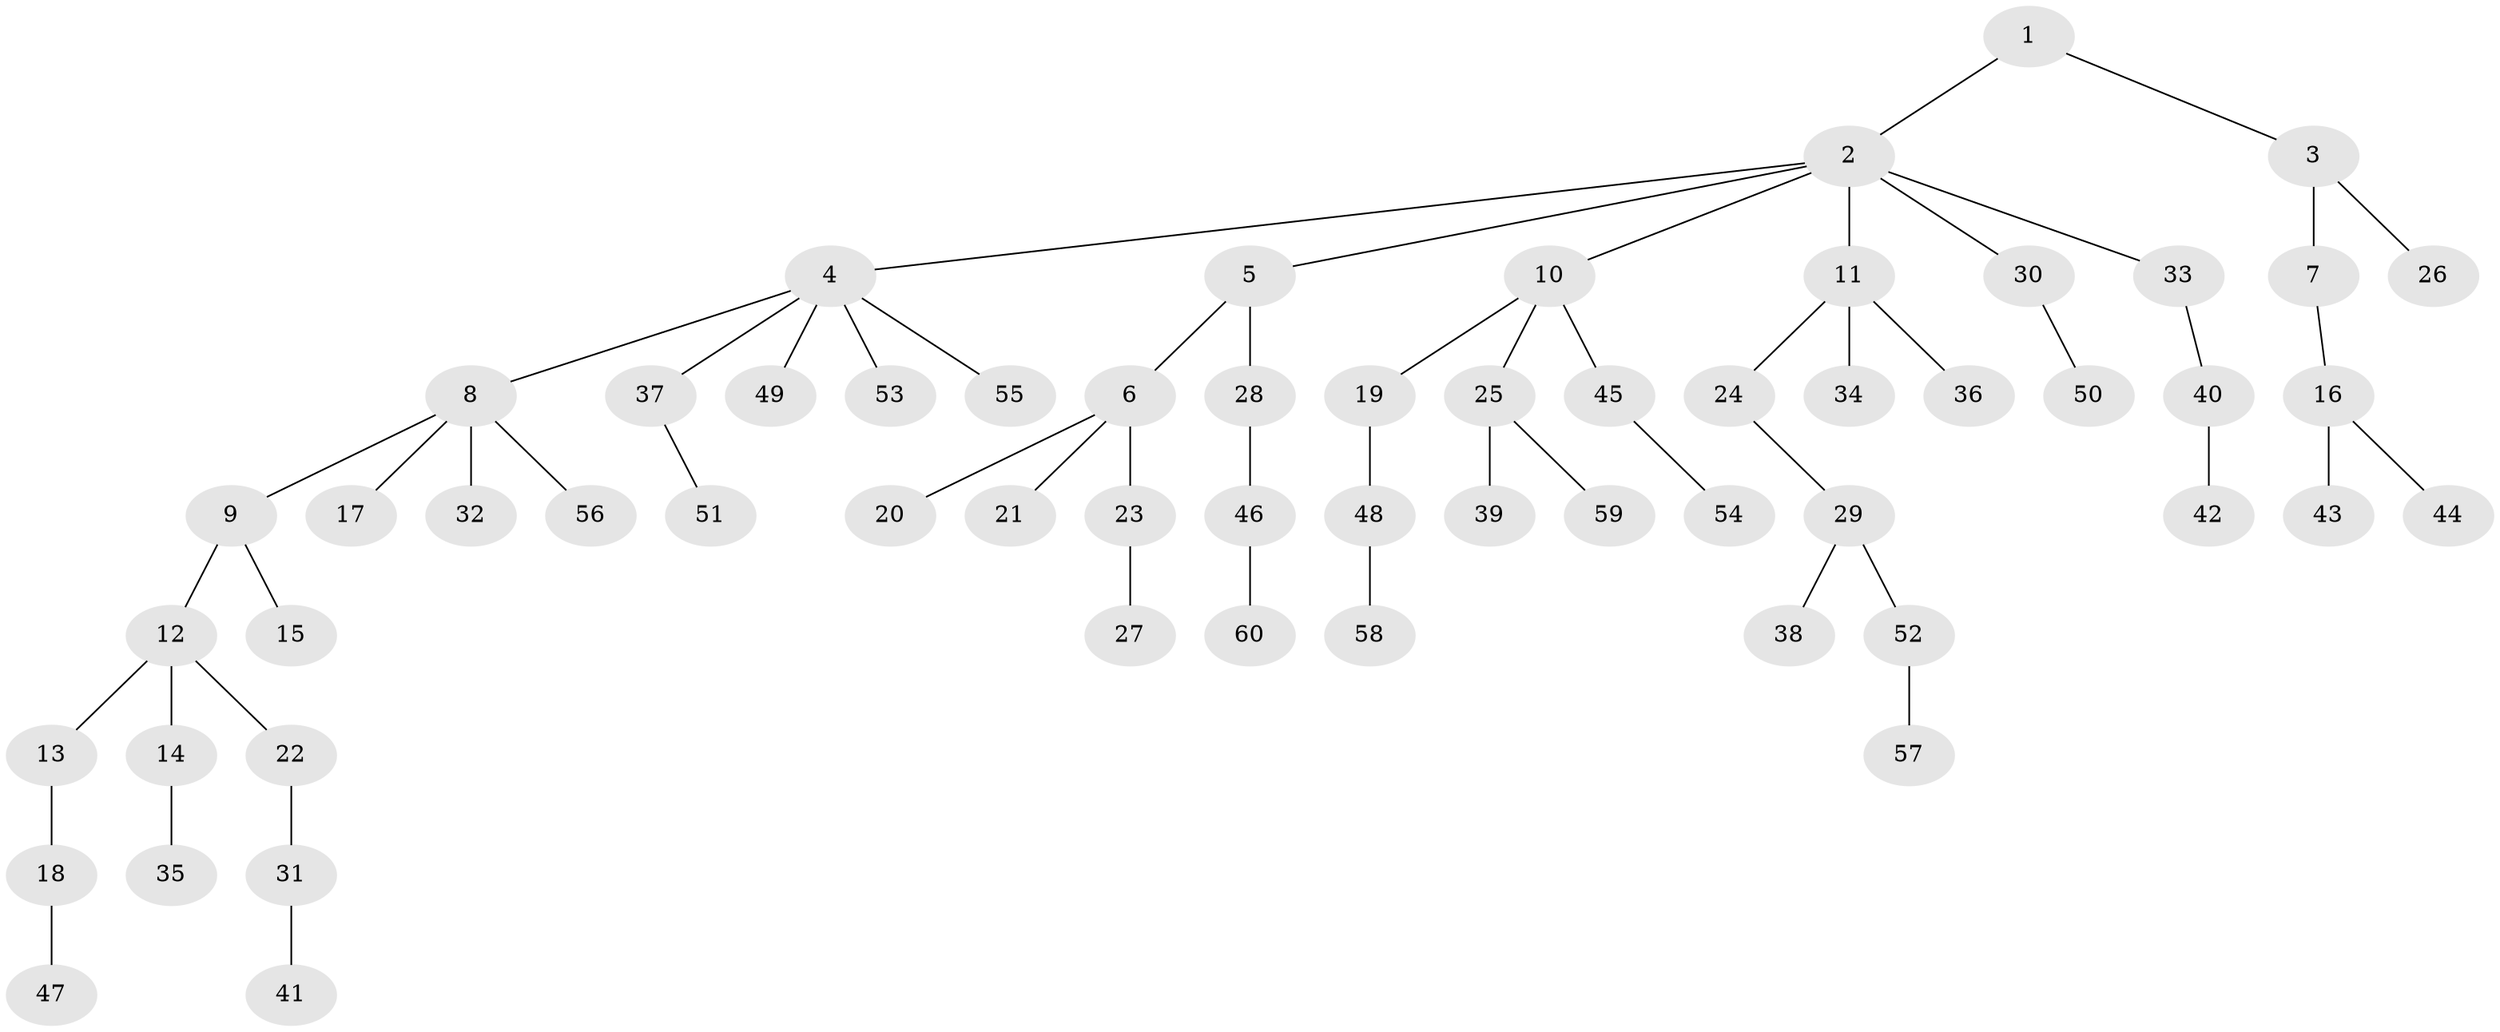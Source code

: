 // Generated by graph-tools (version 1.1) at 2025/15/03/09/25 04:15:24]
// undirected, 60 vertices, 59 edges
graph export_dot {
graph [start="1"]
  node [color=gray90,style=filled];
  1;
  2;
  3;
  4;
  5;
  6;
  7;
  8;
  9;
  10;
  11;
  12;
  13;
  14;
  15;
  16;
  17;
  18;
  19;
  20;
  21;
  22;
  23;
  24;
  25;
  26;
  27;
  28;
  29;
  30;
  31;
  32;
  33;
  34;
  35;
  36;
  37;
  38;
  39;
  40;
  41;
  42;
  43;
  44;
  45;
  46;
  47;
  48;
  49;
  50;
  51;
  52;
  53;
  54;
  55;
  56;
  57;
  58;
  59;
  60;
  1 -- 2;
  1 -- 3;
  2 -- 4;
  2 -- 5;
  2 -- 10;
  2 -- 11;
  2 -- 30;
  2 -- 33;
  3 -- 7;
  3 -- 26;
  4 -- 8;
  4 -- 37;
  4 -- 49;
  4 -- 53;
  4 -- 55;
  5 -- 6;
  5 -- 28;
  6 -- 20;
  6 -- 21;
  6 -- 23;
  7 -- 16;
  8 -- 9;
  8 -- 17;
  8 -- 32;
  8 -- 56;
  9 -- 12;
  9 -- 15;
  10 -- 19;
  10 -- 25;
  10 -- 45;
  11 -- 24;
  11 -- 34;
  11 -- 36;
  12 -- 13;
  12 -- 14;
  12 -- 22;
  13 -- 18;
  14 -- 35;
  16 -- 43;
  16 -- 44;
  18 -- 47;
  19 -- 48;
  22 -- 31;
  23 -- 27;
  24 -- 29;
  25 -- 39;
  25 -- 59;
  28 -- 46;
  29 -- 38;
  29 -- 52;
  30 -- 50;
  31 -- 41;
  33 -- 40;
  37 -- 51;
  40 -- 42;
  45 -- 54;
  46 -- 60;
  48 -- 58;
  52 -- 57;
}
